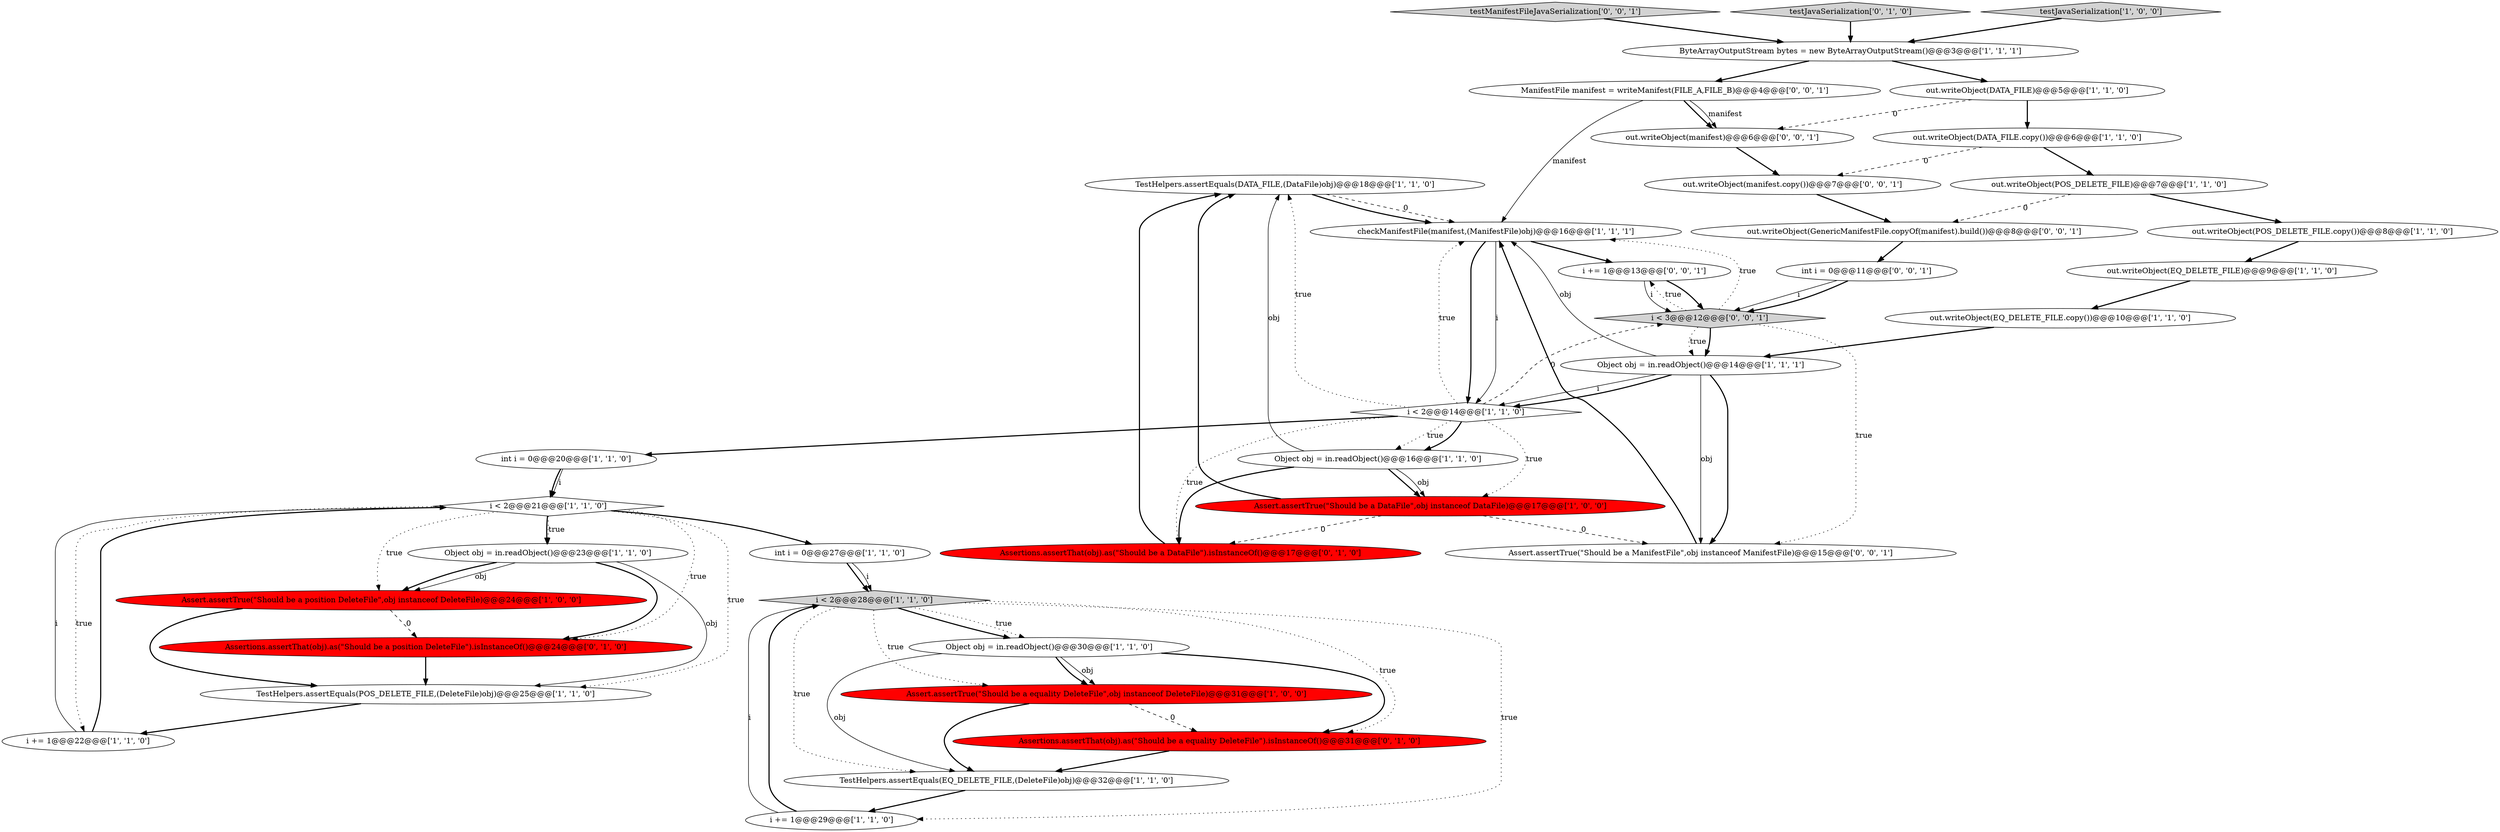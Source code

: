 digraph {
0 [style = filled, label = "TestHelpers.assertEquals(DATA_FILE,(DataFile)obj)@@@18@@@['1', '1', '0']", fillcolor = white, shape = ellipse image = "AAA0AAABBB1BBB"];
26 [style = filled, label = "Assertions.assertThat(obj).as(\"Should be a DataFile\").isInstanceOf()@@@17@@@['0', '1', '0']", fillcolor = red, shape = ellipse image = "AAA1AAABBB2BBB"];
33 [style = filled, label = "ManifestFile manifest = writeManifest(FILE_A,FILE_B)@@@4@@@['0', '0', '1']", fillcolor = white, shape = ellipse image = "AAA0AAABBB3BBB"];
8 [style = filled, label = "out.writeObject(EQ_DELETE_FILE)@@@9@@@['1', '1', '0']", fillcolor = white, shape = ellipse image = "AAA0AAABBB1BBB"];
28 [style = filled, label = "Assertions.assertThat(obj).as(\"Should be a equality DeleteFile\").isInstanceOf()@@@31@@@['0', '1', '0']", fillcolor = red, shape = ellipse image = "AAA1AAABBB2BBB"];
31 [style = filled, label = "Assert.assertTrue(\"Should be a ManifestFile\",obj instanceof ManifestFile)@@@15@@@['0', '0', '1']", fillcolor = white, shape = ellipse image = "AAA0AAABBB3BBB"];
20 [style = filled, label = "int i = 0@@@27@@@['1', '1', '0']", fillcolor = white, shape = ellipse image = "AAA0AAABBB1BBB"];
21 [style = filled, label = "Object obj = in.readObject()@@@30@@@['1', '1', '0']", fillcolor = white, shape = ellipse image = "AAA0AAABBB1BBB"];
12 [style = filled, label = "Object obj = in.readObject()@@@16@@@['1', '1', '0']", fillcolor = white, shape = ellipse image = "AAA0AAABBB1BBB"];
10 [style = filled, label = "i += 1@@@22@@@['1', '1', '0']", fillcolor = white, shape = ellipse image = "AAA0AAABBB1BBB"];
2 [style = filled, label = "i += 1@@@29@@@['1', '1', '0']", fillcolor = white, shape = ellipse image = "AAA0AAABBB1BBB"];
25 [style = filled, label = "int i = 0@@@20@@@['1', '1', '0']", fillcolor = white, shape = ellipse image = "AAA0AAABBB1BBB"];
9 [style = filled, label = "out.writeObject(DATA_FILE)@@@5@@@['1', '1', '0']", fillcolor = white, shape = ellipse image = "AAA0AAABBB1BBB"];
15 [style = filled, label = "out.writeObject(DATA_FILE.copy())@@@6@@@['1', '1', '0']", fillcolor = white, shape = ellipse image = "AAA0AAABBB1BBB"];
30 [style = filled, label = "out.writeObject(GenericManifestFile.copyOf(manifest).build())@@@8@@@['0', '0', '1']", fillcolor = white, shape = ellipse image = "AAA0AAABBB3BBB"];
37 [style = filled, label = "out.writeObject(manifest.copy())@@@7@@@['0', '0', '1']", fillcolor = white, shape = ellipse image = "AAA0AAABBB3BBB"];
11 [style = filled, label = "i < 2@@@21@@@['1', '1', '0']", fillcolor = white, shape = diamond image = "AAA0AAABBB1BBB"];
16 [style = filled, label = "out.writeObject(EQ_DELETE_FILE.copy())@@@10@@@['1', '1', '0']", fillcolor = white, shape = ellipse image = "AAA0AAABBB1BBB"];
7 [style = filled, label = "TestHelpers.assertEquals(POS_DELETE_FILE,(DeleteFile)obj)@@@25@@@['1', '1', '0']", fillcolor = white, shape = ellipse image = "AAA0AAABBB1BBB"];
17 [style = filled, label = "Assert.assertTrue(\"Should be a equality DeleteFile\",obj instanceof DeleteFile)@@@31@@@['1', '0', '0']", fillcolor = red, shape = ellipse image = "AAA1AAABBB1BBB"];
35 [style = filled, label = "testManifestFileJavaSerialization['0', '0', '1']", fillcolor = lightgray, shape = diamond image = "AAA0AAABBB3BBB"];
24 [style = filled, label = "Object obj = in.readObject()@@@14@@@['1', '1', '1']", fillcolor = white, shape = ellipse image = "AAA0AAABBB1BBB"];
32 [style = filled, label = "i += 1@@@13@@@['0', '0', '1']", fillcolor = white, shape = ellipse image = "AAA0AAABBB3BBB"];
34 [style = filled, label = "i < 3@@@12@@@['0', '0', '1']", fillcolor = lightgray, shape = diamond image = "AAA0AAABBB3BBB"];
38 [style = filled, label = "int i = 0@@@11@@@['0', '0', '1']", fillcolor = white, shape = ellipse image = "AAA0AAABBB3BBB"];
13 [style = filled, label = "i < 2@@@28@@@['1', '1', '0']", fillcolor = lightgray, shape = diamond image = "AAA0AAABBB1BBB"];
14 [style = filled, label = "ByteArrayOutputStream bytes = new ByteArrayOutputStream()@@@3@@@['1', '1', '1']", fillcolor = white, shape = ellipse image = "AAA0AAABBB1BBB"];
5 [style = filled, label = "TestHelpers.assertEquals(EQ_DELETE_FILE,(DeleteFile)obj)@@@32@@@['1', '1', '0']", fillcolor = white, shape = ellipse image = "AAA0AAABBB1BBB"];
6 [style = filled, label = "Assert.assertTrue(\"Should be a DataFile\",obj instanceof DataFile)@@@17@@@['1', '0', '0']", fillcolor = red, shape = ellipse image = "AAA1AAABBB1BBB"];
4 [style = filled, label = "Object obj = in.readObject()@@@23@@@['1', '1', '0']", fillcolor = white, shape = ellipse image = "AAA0AAABBB1BBB"];
22 [style = filled, label = "i < 2@@@14@@@['1', '1', '0']", fillcolor = white, shape = diamond image = "AAA0AAABBB1BBB"];
27 [style = filled, label = "testJavaSerialization['0', '1', '0']", fillcolor = lightgray, shape = diamond image = "AAA0AAABBB2BBB"];
29 [style = filled, label = "Assertions.assertThat(obj).as(\"Should be a position DeleteFile\").isInstanceOf()@@@24@@@['0', '1', '0']", fillcolor = red, shape = ellipse image = "AAA1AAABBB2BBB"];
23 [style = filled, label = "checkManifestFile(manifest,(ManifestFile)obj)@@@16@@@['1', '1', '1']", fillcolor = white, shape = ellipse image = "AAA0AAABBB1BBB"];
3 [style = filled, label = "out.writeObject(POS_DELETE_FILE.copy())@@@8@@@['1', '1', '0']", fillcolor = white, shape = ellipse image = "AAA0AAABBB1BBB"];
19 [style = filled, label = "out.writeObject(POS_DELETE_FILE)@@@7@@@['1', '1', '0']", fillcolor = white, shape = ellipse image = "AAA0AAABBB1BBB"];
36 [style = filled, label = "out.writeObject(manifest)@@@6@@@['0', '0', '1']", fillcolor = white, shape = ellipse image = "AAA0AAABBB3BBB"];
18 [style = filled, label = "testJavaSerialization['1', '0', '0']", fillcolor = lightgray, shape = diamond image = "AAA0AAABBB1BBB"];
1 [style = filled, label = "Assert.assertTrue(\"Should be a position DeleteFile\",obj instanceof DeleteFile)@@@24@@@['1', '0', '0']", fillcolor = red, shape = ellipse image = "AAA1AAABBB1BBB"];
9->36 [style = dashed, label="0"];
33->36 [style = solid, label="manifest"];
8->16 [style = bold, label=""];
38->34 [style = solid, label="i"];
13->28 [style = dotted, label="true"];
11->1 [style = dotted, label="true"];
23->22 [style = solid, label="i"];
13->5 [style = dotted, label="true"];
32->34 [style = bold, label=""];
22->34 [style = dashed, label="0"];
24->22 [style = solid, label="i"];
21->28 [style = bold, label=""];
34->23 [style = dotted, label="true"];
17->28 [style = dashed, label="0"];
23->22 [style = bold, label=""];
34->24 [style = bold, label=""];
19->30 [style = dashed, label="0"];
13->21 [style = dotted, label="true"];
6->26 [style = dashed, label="0"];
14->9 [style = bold, label=""];
4->1 [style = solid, label="obj"];
12->0 [style = solid, label="obj"];
19->3 [style = bold, label=""];
10->11 [style = bold, label=""];
11->7 [style = dotted, label="true"];
22->25 [style = bold, label=""];
13->17 [style = dotted, label="true"];
17->5 [style = bold, label=""];
28->5 [style = bold, label=""];
22->23 [style = dotted, label="true"];
24->31 [style = solid, label="obj"];
11->10 [style = dotted, label="true"];
22->0 [style = dotted, label="true"];
0->23 [style = dashed, label="0"];
6->31 [style = dashed, label="0"];
24->23 [style = solid, label="obj"];
10->11 [style = solid, label="i"];
26->0 [style = bold, label=""];
25->11 [style = solid, label="i"];
34->31 [style = dotted, label="true"];
0->23 [style = bold, label=""];
33->36 [style = bold, label=""];
36->37 [style = bold, label=""];
4->7 [style = solid, label="obj"];
21->5 [style = solid, label="obj"];
20->13 [style = bold, label=""];
34->24 [style = dotted, label="true"];
27->14 [style = bold, label=""];
37->30 [style = bold, label=""];
16->24 [style = bold, label=""];
11->29 [style = dotted, label="true"];
11->4 [style = bold, label=""];
23->32 [style = bold, label=""];
2->13 [style = solid, label="i"];
4->29 [style = bold, label=""];
11->4 [style = dotted, label="true"];
15->19 [style = bold, label=""];
1->7 [style = bold, label=""];
35->14 [style = bold, label=""];
33->23 [style = solid, label="manifest"];
20->13 [style = solid, label="i"];
21->17 [style = solid, label="obj"];
13->2 [style = dotted, label="true"];
24->31 [style = bold, label=""];
22->26 [style = dotted, label="true"];
3->8 [style = bold, label=""];
38->34 [style = bold, label=""];
4->1 [style = bold, label=""];
32->34 [style = solid, label="i"];
34->32 [style = dotted, label="true"];
11->20 [style = bold, label=""];
30->38 [style = bold, label=""];
31->23 [style = bold, label=""];
7->10 [style = bold, label=""];
15->37 [style = dashed, label="0"];
1->29 [style = dashed, label="0"];
6->0 [style = bold, label=""];
12->26 [style = bold, label=""];
22->6 [style = dotted, label="true"];
24->22 [style = bold, label=""];
12->6 [style = bold, label=""];
14->33 [style = bold, label=""];
22->12 [style = dotted, label="true"];
2->13 [style = bold, label=""];
5->2 [style = bold, label=""];
25->11 [style = bold, label=""];
9->15 [style = bold, label=""];
22->12 [style = bold, label=""];
29->7 [style = bold, label=""];
13->21 [style = bold, label=""];
21->17 [style = bold, label=""];
18->14 [style = bold, label=""];
12->6 [style = solid, label="obj"];
}
